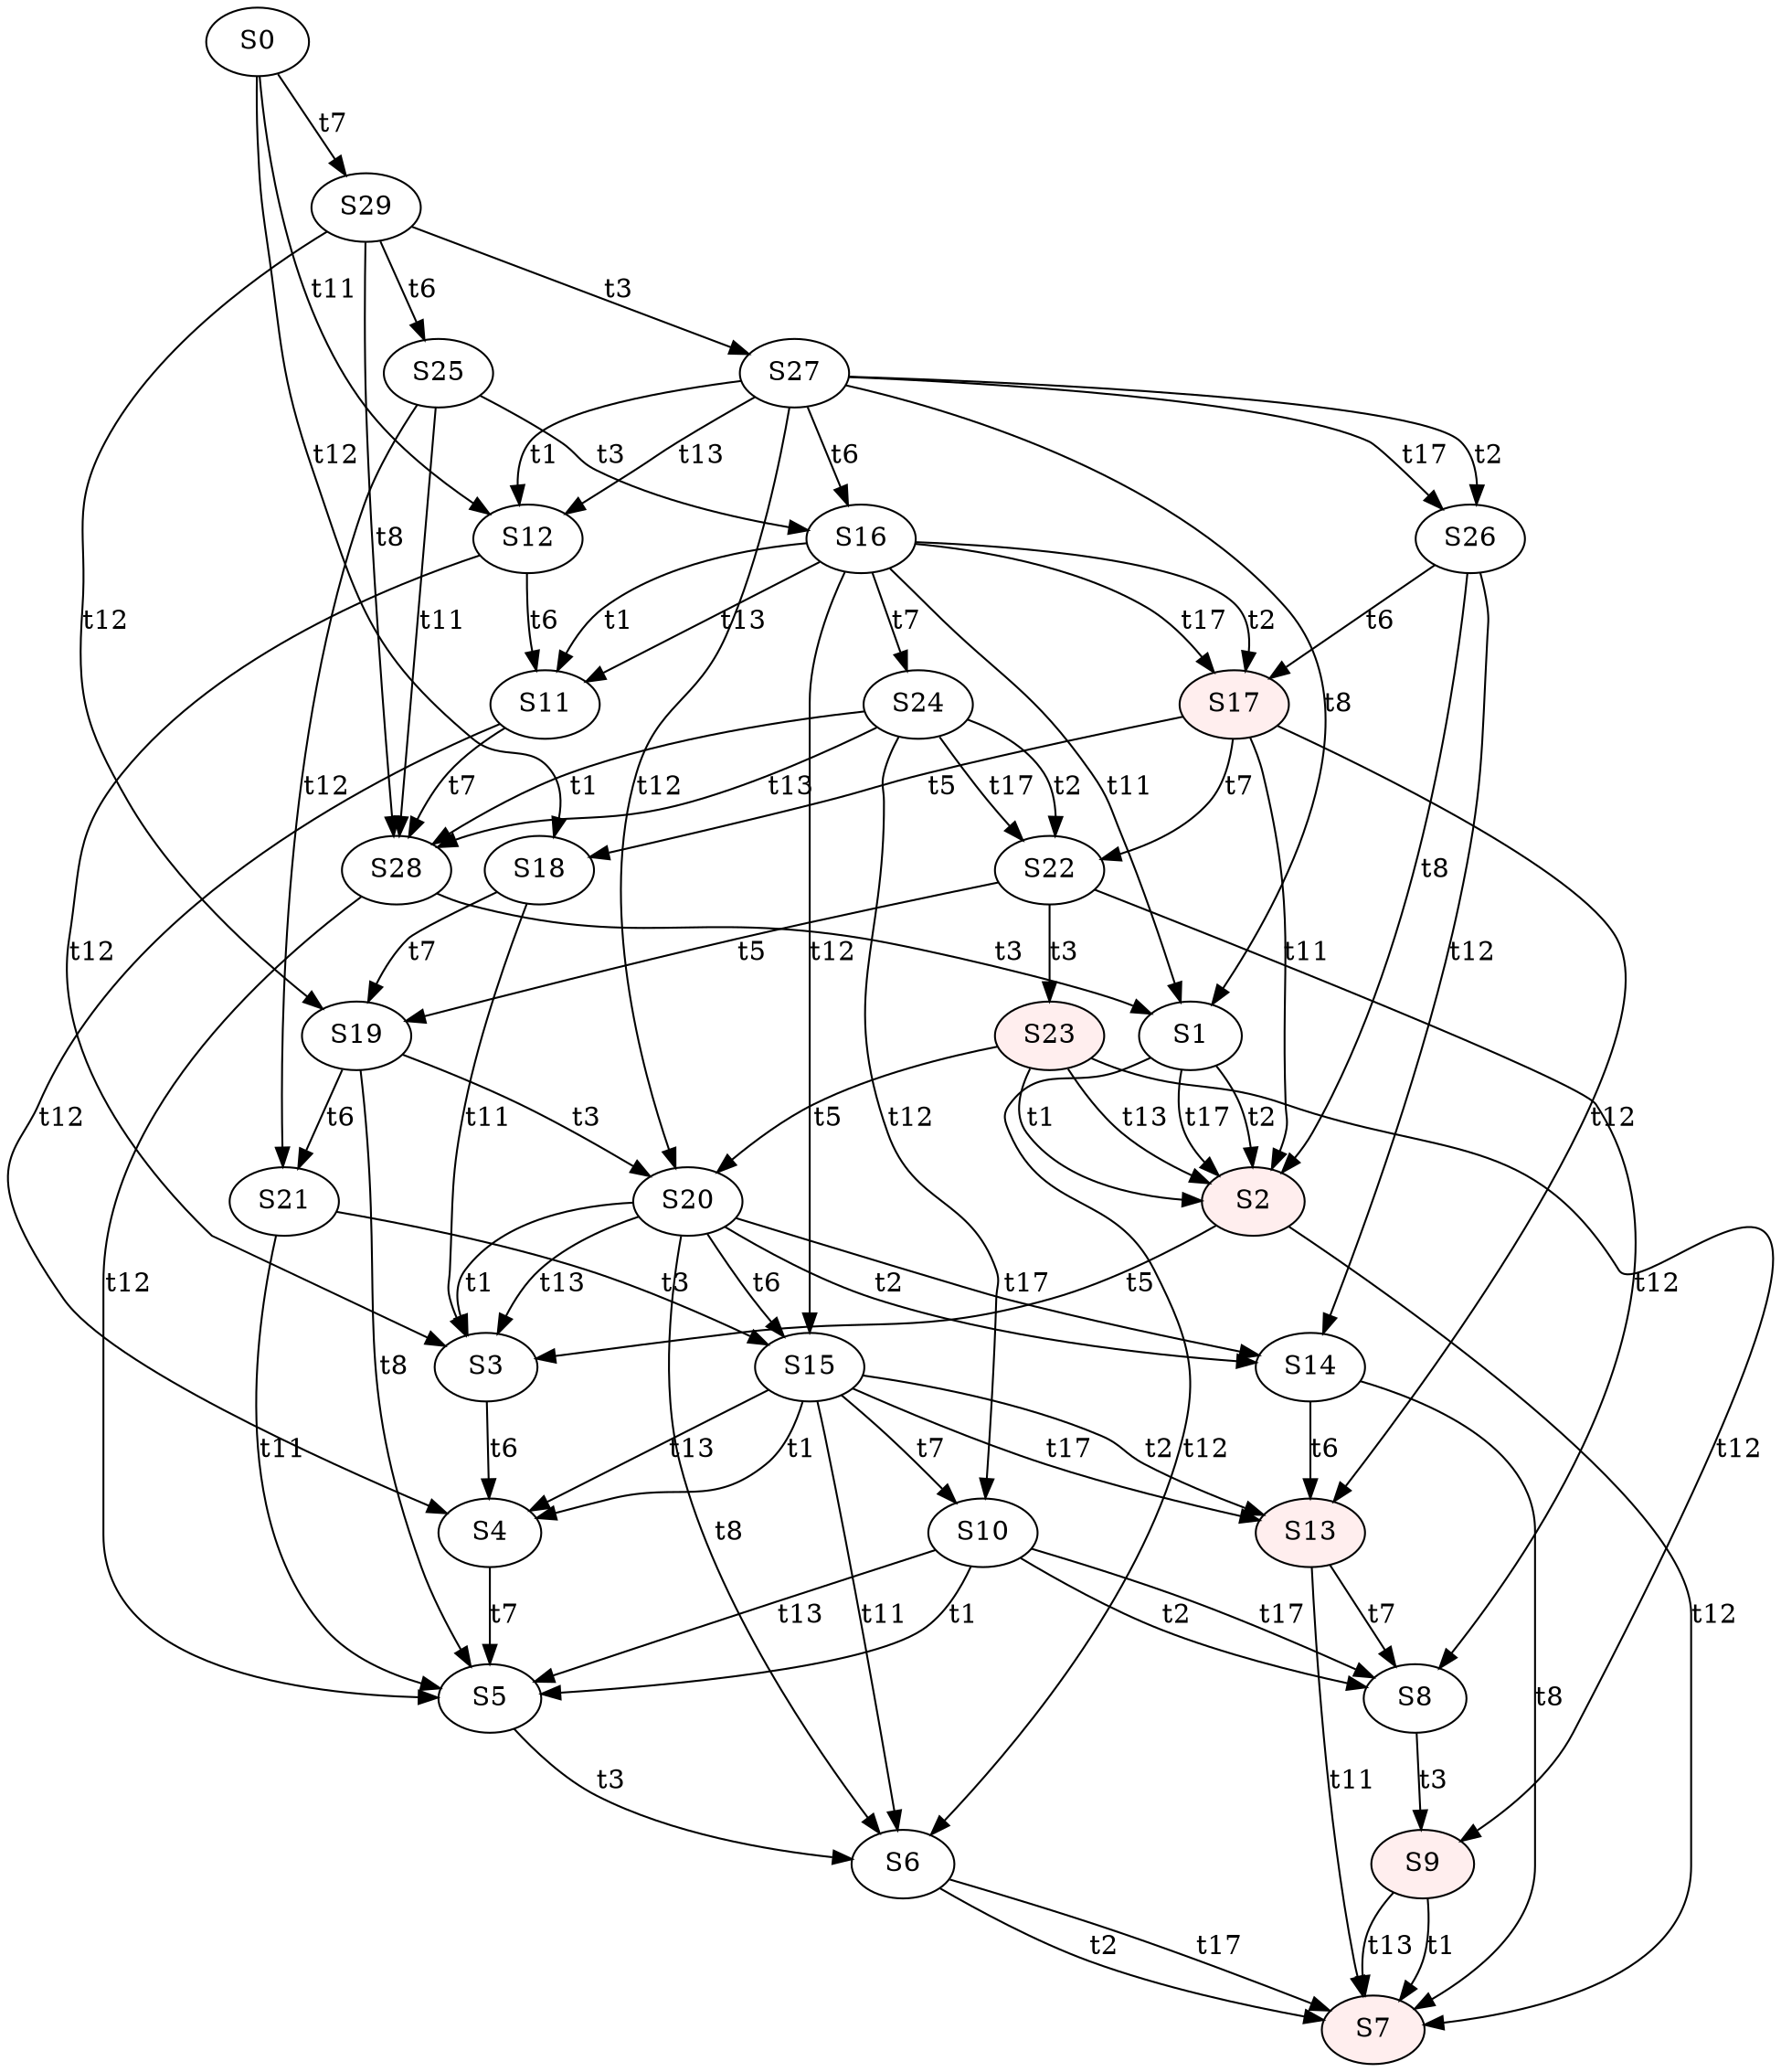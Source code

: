 digraph "SCdebug/10" {
node [fillcolor="#FFFFFF"]; S11 ;
node [style=filled fillcolor="#FFEEEE"]; S17 ;
node [fillcolor="#FFFFFF"]; S25 ;
node [fillcolor="#FFFFFF"]; S0 ;
node [fillcolor="#FFFFFF"]; S16 ;
node [fillcolor="#FFFFFF"]; S12 ;
node [style=filled fillcolor="#FFEEEE"]; S2 ;
node [fillcolor="#FFFFFF"]; S28 ;
node [fillcolor="#FFFFFF"]; S22 ;
node [fillcolor="#FFFFFF"]; S26 ;
node [fillcolor="#FFFFFF"]; S29 ;
node [fillcolor="#FFFFFF"]; S1 ;
node [style=filled fillcolor="#FFEEEE"]; S23 ;
node [fillcolor="#FFFFFF"]; S24 ;
node [fillcolor="#FFFFFF"]; S27 ;
node [style=filled fillcolor="#FFEEEE"]; S13 ;
node [fillcolor="#FFFFFF"]; S4 ;
node [fillcolor="#FFFFFF"]; S18 ;
node [fillcolor="#FFFFFF"]; S21 ;
node [fillcolor="#FFFFFF"]; S15 ;
node [fillcolor="#FFFFFF"]; S14 ;
node [fillcolor="#FFFFFF"]; S8 ;
node [style=filled fillcolor="#FFEEEE"]; S7 ;
node [fillcolor="#FFFFFF"]; S5 ;
node [fillcolor="#FFFFFF"]; S3 ;
node [fillcolor="#FFFFFF"]; S19 ;
node [fillcolor="#FFFFFF"]; S10 ;
node [style=filled fillcolor="#FFEEEE"]; S9 ;
node [fillcolor="#FFFFFF"]; S6 ;
node [fillcolor="#FFFFFF"]; S20 ;
S11 -> S4 [label=t12]
S11 -> S28 [label=t7]
S17 -> S13 [label=t12]
S17 -> S18 [label=t5]
S17 -> S2 [label=t11]
S17 -> S22 [label=t7]
S25 -> S21 [label=t12]
S25 -> S16 [label=t3]
S25 -> S28 [label=t11]
S0 -> S18 [label=t12]
S0 -> S12 [label=t11]
S0 -> S29 [label=t7]
S16 -> S15 [label=t12]
S16 -> S1 [label=t11]
S16 -> S24 [label=t7]
S16 -> S11 [label=t1]
S16 -> S17 [label=t2]
S16 -> S11 [label=t13]
S16 -> S17 [label=t17]
S12 -> S3 [label=t12]
S12 -> S11 [label=t6]
S2 -> S7 [label=t12]
S2 -> S3 [label=t5]
S28 -> S5 [label=t12]
S28 -> S1 [label=t3]
S22 -> S8 [label=t12]
S22 -> S19 [label=t5]
S22 -> S23 [label=t3]
S26 -> S14 [label=t12]
S26 -> S2 [label=t8]
S26 -> S17 [label=t6]
S29 -> S19 [label=t12]
S29 -> S27 [label=t3]
S29 -> S28 [label=t8]
S29 -> S25 [label=t6]
S1 -> S2 [label=t2]
S1 -> S2 [label=t17]
S1 -> S6 [label=t12]
S23 -> S2 [label=t1]
S23 -> S2 [label=t13]
S23 -> S20 [label=t5]
S23 -> S9 [label=t12]
S24 -> S28 [label=t1]
S24 -> S22 [label=t2]
S24 -> S28 [label=t13]
S24 -> S22 [label=t17]
S24 -> S10 [label=t12]
S27 -> S1 [label=t8]
S27 -> S12 [label=t1]
S27 -> S26 [label=t2]
S27 -> S12 [label=t13]
S27 -> S26 [label=t17]
S27 -> S20 [label=t12]
S27 -> S16 [label=t6]
S13 -> S8 [label=t7]
S13 -> S7 [label=t11]
S4 -> S5 [label=t7]
S18 -> S3 [label=t11]
S18 -> S19 [label=t7]
S21 -> S15 [label=t3]
S21 -> S5 [label=t11]
S15 -> S4 [label=t1]
S15 -> S13 [label=t2]
S15 -> S4 [label=t13]
S15 -> S13 [label=t17]
S15 -> S10 [label=t7]
S15 -> S6 [label=t11]
S14 -> S13 [label=t6]
S14 -> S7 [label=t8]
S8 -> S9 [label=t3]
S5 -> S6 [label=t3]
S3 -> S4 [label=t6]
S19 -> S5 [label=t8]
S19 -> S20 [label=t3]
S19 -> S21 [label=t6]
S10 -> S8 [label=t2]
S10 -> S8 [label=t17]
S10 -> S5 [label=t1]
S10 -> S5 [label=t13]
S9 -> S7 [label=t1]
S9 -> S7 [label=t13]
S6 -> S7 [label=t2]
S6 -> S7 [label=t17]
S20 -> S15 [label=t6]
S20 -> S14 [label=t2]
S20 -> S14 [label=t17]
S20 -> S3 [label=t1]
S20 -> S3 [label=t13]
S20 -> S6 [label=t8]
}